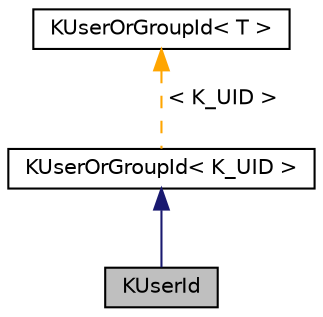 digraph "KUserId"
{
  edge [fontname="Helvetica",fontsize="10",labelfontname="Helvetica",labelfontsize="10"];
  node [fontname="Helvetica",fontsize="10",shape=record];
  Node0 [label="KUserId",height=0.2,width=0.4,color="black", fillcolor="grey75", style="filled", fontcolor="black"];
  Node1 -> Node0 [dir="back",color="midnightblue",fontsize="10",style="solid",fontname="Helvetica"];
  Node1 [label="KUserOrGroupId\< K_UID \>",height=0.2,width=0.4,color="black", fillcolor="white", style="filled",URL="$structKUserOrGroupId.html"];
  Node2 -> Node1 [dir="back",color="orange",fontsize="10",style="dashed",label=" \< K_UID \>" ,fontname="Helvetica"];
  Node2 [label="KUserOrGroupId\< T \>",height=0.2,width=0.4,color="black", fillcolor="white", style="filled",URL="$structKUserOrGroupId.html",tooltip="A platform independent user or group ID. "];
}
